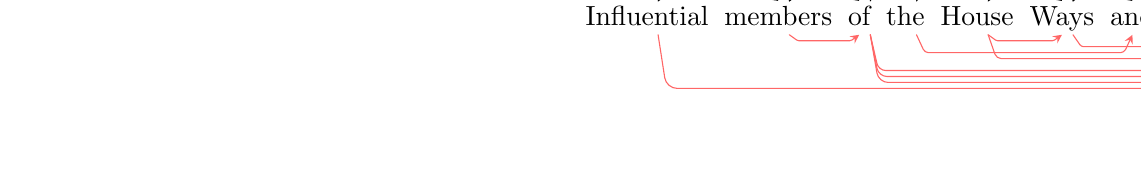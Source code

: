 

\begin{dependency}[hide label, edge unit distance=.5ex]
    \begin{deptext}[column sep=0.05cm]
    Influential\& members\& of\& the\& House\& Ways\& and\& Means\& Committee\& introduced\& legislation\& that\& would\& restrict\& how\& the\& new\& savings-and-loan\& bailout\& agency\& can\& raise\& capital\& ,\& creating\& another\& potential\& obstacle\& to\& the\& government\& 's\& sale\& of\& sick\& thrifts\& . \\
\end{deptext}
\depedge{1}{2}{.}
\depedge{2}{3}{.}
\depedge{2}{10}{.}
\depedge{3}{6}{.}
\depedge{4}{6}{.}
\depedge{5}{6}{.}
\depedge{6}{7}{.}
\depedge{6}{9}{.}
\depedge{8}{9}{.}
\depedge{10}{11}{.}
\depedge{11}{14}{.}
\depedge{12}{14}{.}
\depedge{13}{14}{.}
\depedge{14}{22}{.}
\depedge{14}{25}{.}
\depedge{15}{22}{.}
\depedge{16}{20}{.}
\depedge{17}{20}{.}
\depedge{18}{20}{.}
\depedge{19}{20}{.}
\depedge{20}{22}{.}
\depedge{21}{22}{.}
\depedge{22}{23}{.}
\depedge{25}{28}{.}
\depedge{26}{28}{.}
\depedge{27}{28}{.}
\depedge{28}{29}{.}
\depedge{29}{33}{.}
\depedge{30}{31}{.}
\depedge{31}{32}{.}
\depedge{31}{33}{.}
\depedge{33}{34}{.}
\depedge{34}{36}{.}
\depedge{35}{36}{.}
\depedge[edge style={red!60!}, edge below]{19}{20}{.}
\depedge[edge style={red!60!}, edge below]{11}{14}{.}
\depedge[edge style={red!60!}, edge below]{31}{32}{.}
\depedge[edge style={red!60!}, edge below]{15}{17}{.}
\depedge[edge style={red!60!}, edge below]{2}{3}{.}
\depedge[edge style={red!60!}, edge below]{4}{7}{.}
\depedge[edge style={red!60!}, edge below]{21}{29}{.}
\depedge[edge style={red!60!}, edge below]{6}{8}{.}
\depedge[edge style={red!60!}, edge below]{5}{6}{.}
\depedge[edge style={red!60!}, edge below]{31}{34}{.}
\depedge[edge style={red!60!}, edge below]{3}{10}{.}
\depedge[edge style={red!60!}, edge below]{1}{10}{.}
\depedge[edge style={red!60!}, edge below]{18}{19}{.}
\depedge[edge style={red!60!}, edge below]{3}{9}{.}
\depedge[edge style={red!60!}, edge below]{15}{19}{.}
\depedge[edge style={red!60!}, edge below]{28}{29}{.}
\depedge[edge style={red!60!}, edge below]{33}{34}{.}
\depedge[edge style={red!60!}, edge below]{29}{31}{.}
\depedge[edge style={red!60!}, edge below]{22}{27}{.}
\depedge[edge style={red!60!}, edge below]{5}{9}{.}
\depedge[edge style={red!60!}, edge below]{22}{23}{.}
\depedge[edge style={red!60!}, edge below]{13}{14}{.}
\depedge[edge style={red!60!}, edge below]{12}{18}{.}
\depedge[edge style={red!60!}, edge below]{3}{11}{.}
\depedge[edge style={red!60!}, edge below]{7}{9}{.}
\depedge[edge style={red!60!}, edge below]{22}{29}{.}
\depedge[edge style={red!60!}, edge below]{34}{36}{.}
\depedge[edge style={red!60!}, edge below]{25}{28}{.}
\depedge[edge style={red!60!}, edge below]{30}{31}{.}
\depedge[edge style={red!60!}, edge below]{26}{27}{.}
\depedge[edge style={red!60!}, edge below]{11}{12}{.}
\depedge[edge style={red!60!}, edge below]{13}{22}{.}
\depedge[edge style={red!60!}, edge below]{35}{36}{.}
\depedge[edge style={red!60!}, edge below]{16}{23}{.}
\end{dependency}


\begin{dependency}[hide label, edge unit distance=.5ex]
    \begin{deptext}[column sep=0.05cm]
    The\& bill\& ,\& whose\& backers\& include\& Chairman\& Dan\& Rostenkowski\& -LRB-\& D.\& ,\& Ill.\& -RRB-\& ,\& would\& prevent\& the\& Resolution\& Trust\& Corp.\& from\& raising\& temporary\& working\& capital\& by\& having\& an\& RTC-owned\& bank\& or\& thrift\& issue\& debt\& that\& would\& n't\& be\& counted\& on\& the\& federal\& budget\& . \\
\end{deptext}
\depedge{1}{2}{.}
\depedge{2}{6}{.}
\depedge{2}{17}{.}
\depedge{4}{5}{.}
\depedge{5}{6}{.}
\depedge{6}{9}{.}
\depedge{7}{9}{.}
\depedge{8}{9}{.}
\depedge{9}{11}{.}
\depedge{11}{13}{.}
\depedge{16}{17}{.}
\depedge{17}{21}{.}
\depedge{17}{22}{.}
\depedge{17}{27}{.}
\depedge{18}{21}{.}
\depedge{19}{21}{.}
\depedge{20}{21}{.}
\depedge{22}{23}{.}
\depedge{23}{26}{.}
\depedge{24}{26}{.}
\depedge{25}{26}{.}
\depedge{27}{28}{.}
\depedge{28}{31}{.}
\depedge{29}{31}{.}
\depedge{30}{31}{.}
\depedge{31}{32}{.}
\depedge{31}{35}{.}
\depedge{31}{40}{.}
\depedge{33}{35}{.}
\depedge{34}{35}{.}
\depedge{36}{40}{.}
\depedge{37}{40}{.}
\depedge{38}{40}{.}
\depedge{39}{40}{.}
\depedge{40}{41}{.}
\depedge{41}{44}{.}
\depedge{42}{44}{.}
\depedge{43}{44}{.}
\depedge[edge style={red!60!}, edge below]{37}{39}{.}
\depedge[edge style={red!60!}, edge below]{31}{32}{.}
\depedge[edge style={red!60!}, edge below]{33}{34}{.}
\depedge[edge style={red!60!}, edge below]{35}{44}{.}
\depedge[edge style={red!60!}, edge below]{34}{35}{.}
\depedge[edge style={red!60!}, edge below]{32}{34}{.}
\depedge[edge style={red!60!}, edge below]{19}{20}{.}
\depedge[edge style={red!60!}, edge below]{8}{9}{.}
\depedge[edge style={red!60!}, edge below]{22}{23}{.}
\depedge[edge style={red!60!}, edge below]{28}{29}{.}
\depedge[edge style={red!60!}, edge below]{37}{40}{.}
\depedge[edge style={red!60!}, edge below]{4}{13}{.}
\depedge[edge style={red!60!}, edge below]{35}{41}{.}
\depedge[edge style={red!60!}, edge below]{24}{25}{.}
\depedge[edge style={red!60!}, edge below]{18}{23}{.}
\depedge[edge style={red!60!}, edge below]{34}{43}{.}
\depedge[edge style={red!60!}, edge below]{26}{29}{.}
\depedge[edge style={red!60!}, edge below]{17}{23}{.}
\depedge[edge style={red!60!}, edge below]{27}{37}{.}
\depedge[edge style={red!60!}, edge below]{36}{40}{.}
\depedge[edge style={red!60!}, edge below]{30}{36}{.}
\depedge[edge style={red!60!}, edge below]{30}{38}{.}
\depedge[edge style={red!60!}, edge below]{2}{6}{.}
\depedge[edge style={red!60!}, edge below]{17}{21}{.}
\depedge[edge style={red!60!}, edge below]{19}{24}{.}
\depedge[edge style={red!60!}, edge below]{40}{41}{.}
\depedge[edge style={red!60!}, edge below]{7}{9}{.}
\depedge[edge style={red!60!}, edge below]{1}{2}{.}
\depedge[edge style={red!60!}, edge below]{21}{31}{.}
\depedge[edge style={red!60!}, edge below]{24}{30}{.}
\depedge[edge style={red!60!}, edge below]{42}{44}{.}
\depedge[edge style={red!60!}, edge below]{6}{7}{.}
\depedge[edge style={red!60!}, edge below]{13}{19}{.}
\depedge[edge style={red!60!}, edge below]{18}{26}{.}
\depedge[edge style={red!60!}, edge below]{4}{7}{.}
\depedge[edge style={red!60!}, edge below]{16}{27}{.}
\depedge[edge style={red!60!}, edge below]{2}{5}{.}
\depedge[edge style={red!60!}, edge below]{5}{11}{.}
\end{dependency}


\begin{dependency}[hide label, edge unit distance=.5ex]
    \begin{deptext}[column sep=0.05cm]
    The\& bill\& intends\& to\& restrict\& the\& RTC\& to\& Treasury\& borrowings\& only\& ,\& unless\& the\& agency\& receives\& specific\& congressional\& authorization\& . \\
\end{deptext}
\depedge{1}{2}{.}
\depedge{2}{3}{.}
\depedge{3}{5}{.}
\depedge{3}{16}{.}
\depedge{4}{5}{.}
\depedge{5}{7}{.}
\depedge{5}{8}{.}
\depedge{6}{7}{.}
\depedge{8}{10}{.}
\depedge{9}{10}{.}
\depedge{10}{11}{.}
\depedge{13}{16}{.}
\depedge{14}{15}{.}
\depedge{15}{16}{.}
\depedge{16}{19}{.}
\depedge{17}{19}{.}
\depedge{18}{19}{.}
\depedge[edge style={red!60!}, edge below]{2}{3}{.}
\depedge[edge style={red!60!}, edge below]{16}{19}{.}
\depedge[edge style={red!60!}, edge below]{10}{11}{.}
\depedge[edge style={red!60!}, edge below]{9}{10}{.}
\depedge[edge style={red!60!}, edge below]{1}{2}{.}
\depedge[edge style={red!60!}, edge below]{15}{19}{.}
\depedge[edge style={red!60!}, edge below]{2}{5}{.}
\depedge[edge style={red!60!}, edge below]{6}{8}{.}
\depedge[edge style={red!60!}, edge below]{15}{18}{.}
\depedge[edge style={red!60!}, edge below]{7}{11}{.}
\depedge[edge style={red!60!}, edge below]{17}{18}{.}
\depedge[edge style={red!60!}, edge below]{14}{15}{.}
\depedge[edge style={red!60!}, edge below]{3}{4}{.}
\depedge[edge style={red!60!}, edge below]{8}{11}{.}
\depedge[edge style={red!60!}, edge below]{13}{16}{.}
\depedge[edge style={red!60!}, edge below]{7}{13}{.}
\depedge[edge style={red!60!}, edge below]{4}{14}{.}
\end{dependency}


\begin{dependency}[hide label, edge unit distance=.5ex]
    \begin{deptext}[column sep=0.05cm]
    ``\& Such\& agency\& `\& self-help\& '\& borrowing\& is\& unauthorized\& and\& expensive\& ,\& far\& more\& expensive\& than\& direct\& Treasury\& borrowing\& ,\& ''\& said\& Rep.\& Fortney\& Stark\& -LRB-\& D.\& ,\& Calif.\& -RRB-\& ,\& the\& bill\& 's\& chief\& sponsor\& . \\
\end{deptext}
\depedge{2}{7}{.}
\depedge{3}{7}{.}
\depedge{5}{7}{.}
\depedge{7}{9}{.}
\depedge{8}{9}{.}
\depedge{9}{10}{.}
\depedge{9}{11}{.}
\depedge{9}{15}{.}
\depedge{9}{22}{.}
\depedge{13}{15}{.}
\depedge{14}{15}{.}
\depedge{15}{16}{.}
\depedge{16}{19}{.}
\depedge{17}{19}{.}
\depedge{18}{19}{.}
\depedge{22}{25}{.}
\depedge{23}{25}{.}
\depedge{24}{25}{.}
\depedge{25}{27}{.}
\depedge{25}{36}{.}
\depedge{27}{29}{.}
\depedge{32}{33}{.}
\depedge{33}{34}{.}
\depedge{33}{36}{.}
\depedge{35}{36}{.}
\depedge[edge style={red!60!}, edge below]{23}{25}{.}
\depedge[edge style={red!60!}, edge below]{16}{19}{.}
\depedge[edge style={red!60!}, edge below]{9}{14}{.}
\depedge[edge style={red!60!}, edge below]{22}{25}{.}
\depedge[edge style={red!60!}, edge below]{10}{11}{.}
\depedge[edge style={red!60!}, edge below]{23}{24}{.}
\depedge[edge style={red!60!}, edge below]{3}{11}{.}
\depedge[edge style={red!60!}, edge below]{9}{11}{.}
\depedge[edge style={red!60!}, edge below]{9}{15}{.}
\depedge[edge style={red!60!}, edge below]{29}{35}{.}
\depedge[edge style={red!60!}, edge below]{27}{36}{.}
\depedge[edge style={red!60!}, edge below]{22}{33}{.}
\depedge[edge style={red!60!}, edge below]{5}{7}{.}
\depedge[edge style={red!60!}, edge below]{33}{34}{.}
\depedge[edge style={red!60!}, edge below]{13}{14}{.}
\depedge[edge style={red!60!}, edge below]{23}{35}{.}
\depedge[edge style={red!60!}, edge below]{15}{22}{.}
\depedge[edge style={red!60!}, edge below]{18}{19}{.}
\depedge[edge style={red!60!}, edge below]{2}{3}{.}
\depedge[edge style={red!60!}, edge below]{17}{18}{.}
\depedge[edge style={red!60!}, edge below]{8}{15}{.}
\depedge[edge style={red!60!}, edge below]{15}{16}{.}
\depedge[edge style={red!60!}, edge below]{7}{8}{.}
\depedge[edge style={red!60!}, edge below]{27}{29}{.}
\depedge[edge style={red!60!}, edge below]{32}{34}{.}
\end{dependency}


\begin{dependency}[hide label, edge unit distance=.5ex]
    \begin{deptext}[column sep=0.05cm]
    The\& complex\& financing\& plan\& in\& the\& S+L\& bailout\& law\& includes\& raising\& \$\& 30\& billion\& from\& debt\& issued\& by\& the\& newly\& created\& RTC\& . \\
\end{deptext}
\depedge{1}{4}{.}
\depedge{2}{4}{.}
\depedge{3}{4}{.}
\depedge{4}{5}{.}
\depedge{4}{10}{.}
\depedge{5}{9}{.}
\depedge{6}{9}{.}
\depedge{7}{9}{.}
\depedge{8}{9}{.}
\depedge{10}{11}{.}
\depedge{11}{12}{.}
\depedge{11}{15}{.}
\depedge{12}{14}{.}
\depedge{13}{14}{.}
\depedge{15}{16}{.}
\depedge{16}{17}{.}
\depedge{17}{18}{.}
\depedge{18}{22}{.}
\depedge{19}{22}{.}
\depedge{20}{21}{.}
\depedge{21}{22}{.}
\depedge[edge style={red!60!}, edge below]{20}{21}{.}
\depedge[edge style={red!60!}, edge below]{2}{3}{.}
\depedge[edge style={red!60!}, edge below]{21}{22}{.}
\depedge[edge style={red!60!}, edge below]{8}{9}{.}
\depedge[edge style={red!60!}, edge below]{15}{16}{.}
\depedge[edge style={red!60!}, edge below]{17}{18}{.}
\depedge[edge style={red!60!}, edge below]{12}{13}{.}
\depedge[edge style={red!60!}, edge below]{4}{10}{.}
\depedge[edge style={red!60!}, edge below]{3}{4}{.}
\depedge[edge style={red!60!}, edge below]{15}{17}{.}
\depedge[edge style={red!60!}, edge below]{5}{10}{.}
\depedge[edge style={red!60!}, edge below]{5}{9}{.}
\depedge[edge style={red!60!}, edge below]{8}{11}{.}
\depedge[edge style={red!60!}, edge below]{17}{19}{.}
\depedge[edge style={red!60!}, edge below]{12}{14}{.}
\depedge[edge style={red!60!}, edge below]{11}{12}{.}
\depedge[edge style={red!60!}, edge below]{7}{8}{.}
\depedge[edge style={red!60!}, edge below]{12}{18}{.}
\depedge[edge style={red!60!}, edge below]{18}{20}{.}
\depedge[edge style={red!60!}, edge below]{1}{3}{.}
\depedge[edge style={red!60!}, edge below]{5}{6}{.}
\end{dependency}


\begin{dependency}[hide label, edge unit distance=.5ex]
    \begin{deptext}[column sep=0.05cm]
    This\& financing\& system\& was\& created\& in\& the\& new\& law\& in\& order\& to\& keep\& the\& bailout\& spending\& from\& swelling\& the\& budget\& deficit\& . \\
\end{deptext}
\depedge{1}{3}{.}
\depedge{2}{3}{.}
\depedge{3}{5}{.}
\depedge{4}{5}{.}
\depedge{5}{6}{.}
\depedge{5}{13}{.}
\depedge{6}{9}{.}
\depedge{7}{9}{.}
\depedge{8}{9}{.}
\depedge{10}{13}{.}
\depedge{11}{13}{.}
\depedge{12}{13}{.}
\depedge{13}{16}{.}
\depedge{13}{17}{.}
\depedge{14}{16}{.}
\depedge{15}{16}{.}
\depedge{17}{18}{.}
\depedge{18}{21}{.}
\depedge{19}{21}{.}
\depedge{20}{21}{.}
\depedge[edge style={red!60!}, edge below]{9}{11}{.}
\depedge[edge style={red!60!}, edge below]{1}{2}{.}
\depedge[edge style={red!60!}, edge below]{3}{6}{.}
\depedge[edge style={red!60!}, edge below]{9}{10}{.}
\depedge[edge style={red!60!}, edge below]{15}{16}{.}
\depedge[edge style={red!60!}, edge below]{3}{5}{.}
\depedge[edge style={red!60!}, edge below]{16}{17}{.}
\depedge[edge style={red!60!}, edge below]{17}{19}{.}
\depedge[edge style={red!60!}, edge below]{15}{18}{.}
\depedge[edge style={red!60!}, edge below]{2}{3}{.}
\depedge[edge style={red!60!}, edge below]{16}{21}{.}
\depedge[edge style={red!60!}, edge below]{13}{16}{.}
\depedge[edge style={red!60!}, edge below]{6}{10}{.}
\depedge[edge style={red!60!}, edge below]{14}{16}{.}
\depedge[edge style={red!60!}, edge below]{8}{9}{.}
\depedge[edge style={red!60!}, edge below]{4}{6}{.}
\depedge[edge style={red!60!}, edge below]{18}{20}{.}
\depedge[edge style={red!60!}, edge below]{12}{13}{.}
\depedge[edge style={red!60!}, edge below]{9}{13}{.}
\depedge[edge style={red!60!}, edge below]{7}{14}{.}
\end{dependency}


\begin{dependency}[hide label, edge unit distance=.5ex]
    \begin{deptext}[column sep=0.05cm]
    Another\& \$\& 20\& billion\& would\& be\& raised\& through\& Treasury\& bonds\& ,\& which\& pay\& lower\& interest\& rates\& . \\
\end{deptext}
\depedge{1}{2}{.}
\depedge{2}{4}{.}
\depedge{2}{7}{.}
\depedge{3}{4}{.}
\depedge{5}{7}{.}
\depedge{6}{7}{.}
\depedge{7}{8}{.}
\depedge{8}{10}{.}
\depedge{9}{10}{.}
\depedge{10}{13}{.}
\depedge{12}{13}{.}
\depedge{13}{16}{.}
\depedge{14}{16}{.}
\depedge{15}{16}{.}
\depedge[edge style={red!60!}, edge below]{9}{10}{.}
\depedge[edge style={red!60!}, edge below]{5}{6}{.}
\depedge[edge style={red!60!}, edge below]{14}{15}{.}
\depedge[edge style={red!60!}, edge below]{3}{4}{.}
\depedge[edge style={red!60!}, edge below]{1}{3}{.}
\depedge[edge style={red!60!}, edge below]{8}{10}{.}
\depedge[edge style={red!60!}, edge below]{2}{7}{.}
\depedge[edge style={red!60!}, edge below]{5}{7}{.}
\depedge[edge style={red!60!}, edge below]{1}{2}{.}
\depedge[edge style={red!60!}, edge below]{13}{16}{.}
\depedge[edge style={red!60!}, edge below]{8}{13}{.}
\depedge[edge style={red!60!}, edge below]{9}{14}{.}
\depedge[edge style={red!60!}, edge below]{7}{8}{.}
\depedge[edge style={red!60!}, edge below]{12}{14}{.}
\end{dependency}


\begin{dependency}[hide label, edge unit distance=.5ex]
    \begin{deptext}[column sep=0.05cm]
    But\& the\& RTC\& also\& requires\& ``\& working\& ''\& capital\& to\& maintain\& the\& bad\& assets\& of\& thrifts\& that\& are\& sold\& ,\& until\& the\& assets\& can\& be\& sold\& separately\& . \\
\end{deptext}
\depedge{1}{5}{.}
\depedge{2}{3}{.}
\depedge{3}{5}{.}
\depedge{4}{5}{.}
\depedge{5}{9}{.}
\depedge{7}{9}{.}
\depedge{9}{11}{.}
\depedge{10}{11}{.}
\depedge{11}{14}{.}
\depedge{11}{26}{.}
\depedge{12}{14}{.}
\depedge{13}{14}{.}
\depedge{14}{15}{.}
\depedge{15}{16}{.}
\depedge{16}{19}{.}
\depedge{17}{19}{.}
\depedge{18}{19}{.}
\depedge{21}{26}{.}
\depedge{22}{23}{.}
\depedge{23}{26}{.}
\depedge{24}{26}{.}
\depedge{25}{26}{.}
\depedge{26}{27}{.}
\depedge[edge style={red!60!}, edge below]{19}{23}{.}
\depedge[edge style={red!60!}, edge below]{1}{4}{.}
\depedge[edge style={red!60!}, edge below]{26}{27}{.}
\depedge[edge style={red!60!}, edge below]{24}{25}{.}
\depedge[edge style={red!60!}, edge below]{4}{5}{.}
\depedge[edge style={red!60!}, edge below]{18}{23}{.}
\depedge[edge style={red!60!}, edge below]{12}{15}{.}
\depedge[edge style={red!60!}, edge below]{14}{15}{.}
\depedge[edge style={red!60!}, edge below]{9}{10}{.}
\depedge[edge style={red!60!}, edge below]{25}{26}{.}
\depedge[edge style={red!60!}, edge below]{15}{16}{.}
\depedge[edge style={red!60!}, edge below]{21}{27}{.}
\depedge[edge style={red!60!}, edge below]{7}{9}{.}
\depedge[edge style={red!60!}, edge below]{18}{22}{.}
\depedge[edge style={red!60!}, edge below]{11}{14}{.}
\depedge[edge style={red!60!}, edge below]{7}{11}{.}
\depedge[edge style={red!60!}, edge below]{15}{19}{.}
\depedge[edge style={red!60!}, edge below]{17}{23}{.}
\depedge[edge style={red!60!}, edge below]{13}{16}{.}
\depedge[edge style={red!60!}, edge below]{23}{26}{.}
\depedge[edge style={red!60!}, edge below]{5}{11}{.}
\depedge[edge style={red!60!}, edge below]{2}{3}{.}
\depedge[edge style={red!60!}, edge below]{3}{4}{.}
\end{dependency}


\begin{dependency}[hide label, edge unit distance=.5ex]
    \begin{deptext}[column sep=0.05cm]
    That\& debt\& would\& be\& paid\& off\& as\& the\& assets\& are\& sold\& ,\& leaving\& the\& total\& spending\& for\& the\& bailout\& at\& \$\& 50\& billion\& ,\& or\& \$\& 166\& billion\& including\& interest\& over\& 10\& years\& . \\
\end{deptext}
\depedge{1}{2}{.}
\depedge{2}{5}{.}
\depedge{3}{5}{.}
\depedge{4}{5}{.}
\depedge{5}{6}{.}
\depedge{5}{11}{.}
\depedge{5}{13}{.}
\depedge{7}{11}{.}
\depedge{8}{9}{.}
\depedge{9}{11}{.}
\depedge{10}{11}{.}
\depedge{13}{16}{.}
\depedge{13}{20}{.}
\depedge{14}{16}{.}
\depedge{15}{16}{.}
\depedge{16}{17}{.}
\depedge{17}{19}{.}
\depedge{18}{19}{.}
\depedge{20}{21}{.}
\depedge{21}{23}{.}
\depedge{21}{25}{.}
\depedge{21}{26}{.}
\depedge{22}{23}{.}
\depedge{26}{28}{.}
\depedge{26}{29}{.}
\depedge{27}{28}{.}
\depedge{29}{30}{.}
\depedge{30}{31}{.}
\depedge{31}{33}{.}
\depedge{32}{33}{.}
\depedge[edge style={red!60!}, edge below]{2}{5}{.}
\depedge[edge style={red!60!}, edge below]{16}{17}{.}
\depedge[edge style={red!60!}, edge below]{6}{7}{.}
\depedge[edge style={red!60!}, edge below]{23}{25}{.}
\depedge[edge style={red!60!}, edge below]{9}{11}{.}
\depedge[edge style={red!60!}, edge below]{3}{4}{.}
\depedge[edge style={red!60!}, edge below]{20}{29}{.}
\depedge[edge style={red!60!}, edge below]{23}{27}{.}
\depedge[edge style={red!60!}, edge below]{25}{26}{.}
\depedge[edge style={red!60!}, edge below]{30}{31}{.}
\depedge[edge style={red!60!}, edge below]{21}{25}{.}
\depedge[edge style={red!60!}, edge below]{31}{33}{.}
\depedge[edge style={red!60!}, edge below]{4}{6}{.}
\depedge[edge style={red!60!}, edge below]{16}{20}{.}
\depedge[edge style={red!60!}, edge below]{16}{19}{.}
\depedge[edge style={red!60!}, edge below]{26}{28}{.}
\depedge[edge style={red!60!}, edge below]{3}{13}{.}
\depedge[edge style={red!60!}, edge below]{7}{11}{.}
\depedge[edge style={red!60!}, edge below]{26}{30}{.}
\depedge[edge style={red!60!}, edge below]{7}{10}{.}
\depedge[edge style={red!60!}, edge below]{29}{30}{.}
\depedge[edge style={red!60!}, edge below]{31}{32}{.}
\depedge[edge style={red!60!}, edge below]{2}{6}{.}
\depedge[edge style={red!60!}, edge below]{22}{23}{.}
\depedge[edge style={red!60!}, edge below]{1}{5}{.}
\depedge[edge style={red!60!}, edge below]{13}{17}{.}
\depedge[edge style={red!60!}, edge below]{14}{17}{.}
\depedge[edge style={red!60!}, edge below]{14}{18}{.}
\depedge[edge style={red!60!}, edge below]{9}{15}{.}
\depedge[edge style={red!60!}, edge below]{8}{9}{.}
\end{dependency}


\begin{dependency}[hide label, edge unit distance=.5ex]
    \begin{deptext}[column sep=0.05cm]
    ``\& It\& 's\& a\& problem\& that\& clearly\& has\& to\& be\& resolved\& ,\& ''\& said\& David\& Cooke\& ,\& executive\& director\& of\& the\& RTC\& . \\
\end{deptext}
\depedge{2}{5}{.}
\depedge{3}{5}{.}
\depedge{4}{5}{.}
\depedge{5}{8}{.}
\depedge{5}{14}{.}
\depedge{6}{8}{.}
\depedge{7}{8}{.}
\depedge{8}{11}{.}
\depedge{9}{11}{.}
\depedge{10}{11}{.}
\depedge{14}{16}{.}
\depedge{15}{16}{.}
\depedge{16}{19}{.}
\depedge{18}{19}{.}
\depedge{19}{20}{.}
\depedge{20}{22}{.}
\depedge{21}{22}{.}
\depedge[edge style={red!60!}, edge below]{3}{4}{.}
\depedge[edge style={red!60!}, edge below]{7}{8}{.}
\depedge[edge style={red!60!}, edge below]{9}{10}{.}
\depedge[edge style={red!60!}, edge below]{2}{4}{.}
\depedge[edge style={red!60!}, edge below]{6}{7}{.}
\depedge[edge style={red!60!}, edge below]{4}{5}{.}
\depedge[edge style={red!60!}, edge below]{14}{16}{.}
\depedge[edge style={red!60!}, edge below]{16}{18}{.}
\depedge[edge style={red!60!}, edge below]{15}{16}{.}
\depedge[edge style={red!60!}, edge below]{18}{19}{.}
\depedge[edge style={red!60!}, edge below]{20}{22}{.}
\depedge[edge style={red!60!}, edge below]{5}{6}{.}
\depedge[edge style={red!60!}, edge below]{5}{11}{.}
\depedge[edge style={red!60!}, edge below]{9}{11}{.}
\depedge[edge style={red!60!}, edge below]{2}{14}{.}
\depedge[edge style={red!60!}, edge below]{19}{20}{.}
\depedge[edge style={red!60!}, edge below]{21}{22}{.}
\end{dependency}


\begin{dependency}[hide label, edge unit distance=.5ex]
    \begin{deptext}[column sep=0.05cm]
    The\& agency\& has\& already\& spent\& roughly\& \$\& 19\& billion\& selling\& 34\& insolvent\& S+Ls\& ,\& and\& it\& is\& likely\& to\& sell\& or\& merge\& 600\& by\& the\& time\& the\& bailout\& concludes\& . \\
\end{deptext}
\depedge{1}{2}{.}
\depedge{2}{5}{.}
\depedge{3}{5}{.}
\depedge{4}{5}{.}
\depedge{5}{7}{.}
\depedge{5}{10}{.}
\depedge{5}{15}{.}
\depedge{5}{18}{.}
\depedge{6}{7}{.}
\depedge{7}{9}{.}
\depedge{8}{9}{.}
\depedge{10}{13}{.}
\depedge{11}{13}{.}
\depedge{12}{13}{.}
\depedge{16}{18}{.}
\depedge{17}{18}{.}
\depedge{18}{20}{.}
\depedge{19}{20}{.}
\depedge{20}{21}{.}
\depedge{20}{22}{.}
\depedge{20}{23}{.}
\depedge{20}{24}{.}
\depedge{24}{26}{.}
\depedge{25}{26}{.}
\depedge{26}{29}{.}
\depedge{27}{28}{.}
\depedge{28}{29}{.}
\depedge[edge style={red!60!}, edge below]{25}{27}{.}
\depedge[edge style={red!60!}, edge below]{17}{20}{.}
\depedge[edge style={red!60!}, edge below]{6}{8}{.}
\depedge[edge style={red!60!}, edge below]{7}{10}{.}
\depedge[edge style={red!60!}, edge below]{3}{15}{.}
\depedge[edge style={red!60!}, edge below]{18}{24}{.}
\depedge[edge style={red!60!}, edge below]{11}{12}{.}
\depedge[edge style={red!60!}, edge below]{1}{2}{.}
\depedge[edge style={red!60!}, edge below]{23}{24}{.}
\depedge[edge style={red!60!}, edge below]{4}{5}{.}
\depedge[edge style={red!60!}, edge below]{26}{29}{.}
\depedge[edge style={red!60!}, edge below]{17}{18}{.}
\depedge[edge style={red!60!}, edge below]{16}{17}{.}
\depedge[edge style={red!60!}, edge below]{19}{20}{.}
\depedge[edge style={red!60!}, edge below]{3}{4}{.}
\depedge[edge style={red!60!}, edge below]{20}{22}{.}
\depedge[edge style={red!60!}, edge below]{15}{16}{.}
\depedge[edge style={red!60!}, edge below]{27}{29}{.}
\depedge[edge style={red!60!}, edge below]{6}{9}{.}
\depedge[edge style={red!60!}, edge below]{17}{29}{.}
\depedge[edge style={red!60!}, edge below]{21}{23}{.}
\depedge[edge style={red!60!}, edge below]{28}{29}{.}
\depedge[edge style={red!60!}, edge below]{7}{9}{.}
\depedge[edge style={red!60!}, edge below]{7}{11}{.}
\depedge[edge style={red!60!}, edge below]{12}{13}{.}
\depedge[edge style={red!60!}, edge below]{2}{5}{.}
\depedge[edge style={red!60!}, edge below]{5}{7}{.}
\end{dependency}


\begin{dependency}[hide label, edge unit distance=.5ex]
    \begin{deptext}[column sep=0.05cm]
    Absent\& other\& working\& capital\& ,\& he\& said\& ,\& the\& RTC\& would\& be\& forced\& to\& delay\& other\& thrift\& resolutions\& until\& cash\& could\& be\& raised\& by\& selling\& the\& bad\& assets\& . \\
\end{deptext}
\depedge{1}{4}{.}
\depedge{1}{13}{.}
\depedge{2}{4}{.}
\depedge{3}{4}{.}
\depedge{6}{7}{.}
\depedge{7}{13}{.}
\depedge{9}{10}{.}
\depedge{10}{13}{.}
\depedge{11}{13}{.}
\depedge{12}{13}{.}
\depedge{13}{15}{.}
\depedge{14}{15}{.}
\depedge{15}{18}{.}
\depedge{15}{23}{.}
\depedge{16}{18}{.}
\depedge{17}{18}{.}
\depedge{19}{23}{.}
\depedge{20}{23}{.}
\depedge{21}{23}{.}
\depedge{22}{23}{.}
\depedge{23}{24}{.}
\depedge{24}{25}{.}
\depedge{25}{28}{.}
\depedge{26}{28}{.}
\depedge{27}{28}{.}
\depedge[edge style={red!60!}, edge below]{11}{12}{.}
\depedge[edge style={red!60!}, edge below]{19}{20}{.}
\depedge[edge style={red!60!}, edge below]{6}{12}{.}
\depedge[edge style={red!60!}, edge below]{16}{17}{.}
\depedge[edge style={red!60!}, edge below]{21}{24}{.}
\depedge[edge style={red!60!}, edge below]{20}{23}{.}
\depedge[edge style={red!60!}, edge below]{21}{23}{.}
\depedge[edge style={red!60!}, edge below]{7}{11}{.}
\depedge[edge style={red!60!}, edge below]{4}{9}{.}
\depedge[edge style={red!60!}, edge below]{21}{22}{.}
\depedge[edge style={red!60!}, edge below]{17}{18}{.}
\depedge[edge style={red!60!}, edge below]{15}{18}{.}
\depedge[edge style={red!60!}, edge below]{1}{2}{.}
\depedge[edge style={red!60!}, edge below]{2}{3}{.}
\depedge[edge style={red!60!}, edge below]{13}{15}{.}
\depedge[edge style={red!60!}, edge below]{1}{13}{.}
\depedge[edge style={red!60!}, edge below]{21}{25}{.}
\depedge[edge style={red!60!}, edge below]{26}{28}{.}
\depedge[edge style={red!60!}, edge below]{13}{14}{.}
\depedge[edge style={red!60!}, edge below]{4}{15}{.}
\depedge[edge style={red!60!}, edge below]{13}{19}{.}
\depedge[edge style={red!60!}, edge below]{4}{12}{.}
\depedge[edge style={red!60!}, edge below]{10}{20}{.}
\depedge[edge style={red!60!}, edge below]{25}{28}{.}
\depedge[edge style={red!60!}, edge below]{27}{28}{.}
\end{dependency}


\begin{dependency}[hide label, edge unit distance=.5ex]
    \begin{deptext}[column sep=0.05cm]
    ``\& We\& would\& have\& to\& wait\& until\& we\& have\& collected\& on\& those\& assets\& before\& we\& can\& move\& forward\& ,\& ''\& he\& said\& . \\
\end{deptext}
\depedge{2}{4}{.}
\depedge{3}{4}{.}
\depedge{4}{6}{.}
\depedge{4}{22}{.}
\depedge{5}{6}{.}
\depedge{6}{10}{.}
\depedge{6}{17}{.}
\depedge{7}{10}{.}
\depedge{8}{10}{.}
\depedge{9}{10}{.}
\depedge{10}{11}{.}
\depedge{11}{13}{.}
\depedge{12}{13}{.}
\depedge{14}{17}{.}
\depedge{15}{17}{.}
\depedge{16}{17}{.}
\depedge{17}{18}{.}
\depedge{21}{22}{.}
\depedge[edge style={red!60!}, edge below]{2}{3}{.}
\depedge[edge style={red!60!}, edge below]{2}{5}{.}
\depedge[edge style={red!60!}, edge below]{15}{16}{.}
\depedge[edge style={red!60!}, edge below]{3}{4}{.}
\depedge[edge style={red!60!}, edge below]{10}{11}{.}
\depedge[edge style={red!60!}, edge below]{17}{18}{.}
\depedge[edge style={red!60!}, edge below]{8}{11}{.}
\depedge[edge style={red!60!}, edge below]{7}{10}{.}
\depedge[edge style={red!60!}, edge below]{15}{18}{.}
\depedge[edge style={red!60!}, edge below]{9}{10}{.}
\depedge[edge style={red!60!}, edge below]{21}{22}{.}
\depedge[edge style={red!60!}, edge below]{14}{16}{.}
\depedge[edge style={red!60!}, edge below]{11}{13}{.}
\depedge[edge style={red!60!}, edge below]{12}{13}{.}
\depedge[edge style={red!60!}, edge below]{13}{14}{.}
\depedge[edge style={red!60!}, edge below]{6}{11}{.}
\depedge[edge style={red!60!}, edge below]{14}{22}{.}
\depedge[edge style={red!60!}, edge below]{5}{8}{.}
\end{dependency}


\begin{dependency}[hide label, edge unit distance=.5ex]
    \begin{deptext}[column sep=0.05cm]
    The\& complicated\& language\& in\& the\& huge\& new\& law\& has\& muddied\& the\& fight\& . \\
\end{deptext}
\depedge{1}{3}{.}
\depedge{2}{3}{.}
\depedge{3}{4}{.}
\depedge{3}{10}{.}
\depedge{4}{8}{.}
\depedge{5}{8}{.}
\depedge{6}{8}{.}
\depedge{7}{8}{.}
\depedge{9}{10}{.}
\depedge{10}{12}{.}
\depedge{11}{12}{.}
\depedge[edge style={red!60!}, edge below]{11}{12}{.}
\depedge[edge style={red!60!}, edge below]{6}{7}{.}
\depedge[edge style={red!60!}, edge below]{3}{4}{.}
\depedge[edge style={red!60!}, edge below]{1}{3}{.}
\depedge[edge style={red!60!}, edge below]{9}{11}{.}
\depedge[edge style={red!60!}, edge below]{6}{8}{.}
\depedge[edge style={red!60!}, edge below]{9}{10}{.}
\depedge[edge style={red!60!}, edge below]{2}{4}{.}
\depedge[edge style={red!60!}, edge below]{3}{9}{.}
\depedge[edge style={red!60!}, edge below]{4}{8}{.}
\depedge[edge style={red!60!}, edge below]{4}{5}{.}
\end{dependency}


\begin{dependency}[hide label, edge unit distance=.5ex]
    \begin{deptext}[column sep=0.05cm]
    The\& law\& does\& allow\& the\& RTC\& to\& borrow\& from\& the\& Treasury\& up\& to\& \$\& 5\& billion\& at\& any\& time\& . \\
\end{deptext}
\depedge{1}{2}{.}
\depedge{2}{4}{.}
\depedge{3}{4}{.}
\depedge{4}{6}{.}
\depedge{4}{8}{.}
\depedge{5}{6}{.}
\depedge{7}{8}{.}
\depedge{8}{9}{.}
\depedge{8}{14}{.}
\depedge{8}{17}{.}
\depedge{9}{11}{.}
\depedge{10}{11}{.}
\depedge{12}{14}{.}
\depedge{13}{14}{.}
\depedge{14}{16}{.}
\depedge{15}{16}{.}
\depedge{17}{19}{.}
\depedge{18}{19}{.}
\depedge[edge style={red!60!}, edge below]{12}{13}{.}
\depedge[edge style={red!60!}, edge below]{15}{16}{.}
\depedge[edge style={red!60!}, edge below]{2}{4}{.}
\depedge[edge style={red!60!}, edge below]{11}{12}{.}
\depedge[edge style={red!60!}, edge below]{17}{19}{.}
\depedge[edge style={red!60!}, edge below]{1}{2}{.}
\depedge[edge style={red!60!}, edge below]{10}{11}{.}
\depedge[edge style={red!60!}, edge below]{8}{12}{.}
\depedge[edge style={red!60!}, edge below]{8}{9}{.}
\depedge[edge style={red!60!}, edge below]{14}{18}{.}
\depedge[edge style={red!60!}, edge below]{13}{14}{.}
\depedge[edge style={red!60!}, edge below]{2}{3}{.}
\depedge[edge style={red!60!}, edge below]{7}{9}{.}
\depedge[edge style={red!60!}, edge below]{14}{16}{.}
\depedge[edge style={red!60!}, edge below]{6}{16}{.}
\depedge[edge style={red!60!}, edge below]{14}{19}{.}
\depedge[edge style={red!60!}, edge below]{5}{7}{.}
\depedge[edge style={red!60!}, edge below]{4}{6}{.}
\end{dependency}


\begin{dependency}[hide label, edge unit distance=.5ex]
    \begin{deptext}[column sep=0.05cm]
    Moreover\& ,\& it\& says\& the\& RTC\& 's\& total\& obligations\& may\& not\& exceed\& \$\& 50\& billion\& ,\& but\& that\& figure\& is\& derived\& after\& including\& notes\& and\& other\& debt\& ,\& and\& subtracting\& from\& it\& the\& market\& value\& of\& the\& assets\& the\& RTC\& holds\& . \\
\end{deptext}
\depedge{1}{4}{.}
\depedge{3}{4}{.}
\depedge{4}{12}{.}
\depedge{4}{17}{.}
\depedge{4}{21}{.}
\depedge{5}{6}{.}
\depedge{6}{7}{.}
\depedge{6}{9}{.}
\depedge{8}{9}{.}
\depedge{9}{12}{.}
\depedge{10}{12}{.}
\depedge{11}{12}{.}
\depedge{12}{13}{.}
\depedge{13}{15}{.}
\depedge{14}{15}{.}
\depedge{18}{19}{.}
\depedge{19}{21}{.}
\depedge{20}{21}{.}
\depedge{21}{22}{.}
\depedge{22}{23}{.}
\depedge{23}{24}{.}
\depedge{23}{29}{.}
\depedge{23}{30}{.}
\depedge{24}{25}{.}
\depedge{24}{27}{.}
\depedge{26}{27}{.}
\depedge{30}{31}{.}
\depedge{30}{35}{.}
\depedge{31}{32}{.}
\depedge{33}{35}{.}
\depedge{34}{35}{.}
\depedge{35}{36}{.}
\depedge{36}{38}{.}
\depedge{37}{38}{.}
\depedge{38}{41}{.}
\depedge{39}{40}{.}
\depedge{40}{41}{.}
\depedge[edge style={red!60!}, edge below]{36}{39}{.}
\depedge[edge style={red!60!}, edge below]{30}{31}{.}
\depedge[edge style={red!60!}, edge below]{20}{29}{.}
\depedge[edge style={red!60!}, edge below]{35}{36}{.}
\depedge[edge style={red!60!}, edge below]{23}{25}{.}
\depedge[edge style={red!60!}, edge below]{11}{12}{.}
\depedge[edge style={red!60!}, edge below]{35}{38}{.}
\depedge[edge style={red!60!}, edge below]{31}{34}{.}
\depedge[edge style={red!60!}, edge below]{18}{19}{.}
\depedge[edge style={red!60!}, edge below]{24}{27}{.}
\depedge[edge style={red!60!}, edge below]{24}{26}{.}
\depedge[edge style={red!60!}, edge below]{4}{17}{.}
\depedge[edge style={red!60!}, edge below]{9}{12}{.}
\depedge[edge style={red!60!}, edge below]{10}{11}{.}
\depedge[edge style={red!60!}, edge below]{32}{37}{.}
\depedge[edge style={red!60!}, edge below]{12}{13}{.}
\depedge[edge style={red!60!}, edge below]{22}{35}{.}
\depedge[edge style={red!60!}, edge below]{1}{4}{.}
\depedge[edge style={red!60!}, edge below]{36}{41}{.}
\depedge[edge style={red!60!}, edge below]{5}{7}{.}
\depedge[edge style={red!60!}, edge below]{30}{39}{.}
\depedge[edge style={red!60!}, edge below]{27}{38}{.}
\depedge[edge style={red!60!}, edge below]{4}{19}{.}
\depedge[edge style={red!60!}, edge below]{32}{39}{.}
\depedge[edge style={red!60!}, edge below]{13}{15}{.}
\depedge[edge style={red!60!}, edge below]{13}{14}{.}
\depedge[edge style={red!60!}, edge below]{3}{4}{.}
\depedge[edge style={red!60!}, edge below]{6}{12}{.}
\depedge[edge style={red!60!}, edge below]{23}{38}{.}
\depedge[edge style={red!60!}, edge below]{20}{39}{.}
\depedge[edge style={red!60!}, edge below]{13}{19}{.}
\depedge[edge style={red!60!}, edge below]{12}{21}{.}
\depedge[edge style={red!60!}, edge below]{33}{39}{.}
\depedge[edge style={red!60!}, edge below]{22}{40}{.}
\depedge[edge style={red!60!}, edge below]{8}{9}{.}
\depedge[edge style={red!60!}, edge below]{17}{20}{.}
\depedge[edge style={red!60!}, edge below]{7}{8}{.}
\end{dependency}


\begin{dependency}[hide label, edge unit distance=.5ex]
    \begin{deptext}[column sep=0.05cm]
    But\& Congress\& did\& n't\& anticipate\& or\& intend\& more\& public\& debt\& ,\& say\& opponents\& of\& the\& RTC\& 's\& working-capital\& plan\& ,\& and\& Rep.\& Charles\& Schumer\& -LRB-\& D.\& ,\& N.Y\& .\& -RRB-\& said\& the\& RTC\& Oversight\& Board\& has\& been\& remiss\& in\& not\& keeping\& Congress\& informed\& . \\
\end{deptext}
\depedge{1}{5}{.}
\depedge{2}{5}{.}
\depedge{3}{5}{.}
\depedge{4}{5}{.}
\depedge{5}{6}{.}
\depedge{5}{7}{.}
\depedge{5}{10}{.}
\depedge{5}{12}{.}
\depedge{8}{10}{.}
\depedge{9}{10}{.}
\depedge{12}{13}{.}
\depedge{12}{21}{.}
\depedge{12}{31}{.}
\depedge{13}{14}{.}
\depedge{14}{19}{.}
\depedge{15}{16}{.}
\depedge{16}{17}{.}
\depedge{16}{19}{.}
\depedge{18}{19}{.}
\depedge{22}{24}{.}
\depedge{23}{24}{.}
\depedge{24}{26}{.}
\depedge{24}{31}{.}
\depedge{26}{28}{.}
\depedge{31}{38}{.}
\depedge{32}{35}{.}
\depedge{33}{35}{.}
\depedge{34}{35}{.}
\depedge{35}{38}{.}
\depedge{36}{38}{.}
\depedge{37}{38}{.}
\depedge{38}{39}{.}
\depedge{39}{41}{.}
\depedge{40}{41}{.}
\depedge{41}{43}{.}
\depedge{42}{43}{.}
\depedge[edge style={red!60!}, edge below]{36}{37}{.}
\depedge[edge style={red!60!}, edge below]{9}{10}{.}
\depedge[edge style={red!60!}, edge below]{1}{3}{.}
\depedge[edge style={red!60!}, edge below]{22}{34}{.}
\depedge[edge style={red!60!}, edge below]{24}{33}{.}
\depedge[edge style={red!60!}, edge below]{12}{13}{.}
\depedge[edge style={red!60!}, edge below]{40}{43}{.}
\depedge[edge style={red!60!}, edge below]{22}{35}{.}
\depedge[edge style={red!60!}, edge below]{23}{33}{.}
\depedge[edge style={red!60!}, edge below]{5}{6}{.}
\depedge[edge style={red!60!}, edge below]{41}{43}{.}
\depedge[edge style={red!60!}, edge below]{22}{33}{.}
\depedge[edge style={red!60!}, edge below]{26}{28}{.}
\depedge[edge style={red!60!}, edge below]{36}{38}{.}
\depedge[edge style={red!60!}, edge below]{4}{12}{.}
\depedge[edge style={red!60!}, edge below]{38}{39}{.}
\depedge[edge style={red!60!}, edge below]{13}{14}{.}
\depedge[edge style={red!60!}, edge below]{18}{19}{.}
\depedge[edge style={red!60!}, edge below]{2}{12}{.}
\depedge[edge style={red!60!}, edge below]{28}{34}{.}
\depedge[edge style={red!60!}, edge below]{15}{17}{.}
\depedge[edge style={red!60!}, edge below]{31}{39}{.}
\depedge[edge style={red!60!}, edge below]{35}{38}{.}
\depedge[edge style={red!60!}, edge below]{39}{43}{.}
\depedge[edge style={red!60!}, edge below]{41}{42}{.}
\depedge[edge style={red!60!}, edge below]{21}{32}{.}
\depedge[edge style={red!60!}, edge below]{9}{19}{.}
\depedge[edge style={red!60!}, edge below]{7}{10}{.}
\depedge[edge style={red!60!}, edge below]{1}{4}{.}
\depedge[edge style={red!60!}, edge below]{5}{7}{.}
\depedge[edge style={red!60!}, edge below]{8}{18}{.}
\depedge[edge style={red!60!}, edge below]{5}{12}{.}
\depedge[edge style={red!60!}, edge below]{14}{17}{.}
\depedge[edge style={red!60!}, edge below]{31}{32}{.}
\depedge[edge style={red!60!}, edge below]{14}{16}{.}
\depedge[edge style={red!60!}, edge below]{13}{32}{.}
\end{dependency}


\begin{dependency}[hide label, edge unit distance=.5ex]
    \begin{deptext}[column sep=0.05cm]
    ``\& That\& secrecy\& leads\& to\& a\& proposal\& like\& the\& one\& from\& Ways\& and\& Means\& ,\& which\& seems\& to\& me\& sort\& of\& draconian\& ,\& ''\& he\& said\& . \\
\end{deptext}
\depedge{2}{3}{.}
\depedge{3}{4}{.}
\depedge{4}{5}{.}
\depedge{4}{26}{.}
\depedge{5}{7}{.}
\depedge{6}{7}{.}
\depedge{7}{8}{.}
\depedge{8}{10}{.}
\depedge{9}{10}{.}
\depedge{10}{11}{.}
\depedge{10}{17}{.}
\depedge{11}{12}{.}
\depedge{12}{13}{.}
\depedge{12}{14}{.}
\depedge{16}{17}{.}
\depedge{17}{18}{.}
\depedge{17}{22}{.}
\depedge{18}{19}{.}
\depedge{20}{21}{.}
\depedge{21}{22}{.}
\depedge{25}{26}{.}
\depedge[edge style={red!60!}, edge below]{4}{5}{.}
\depedge[edge style={red!60!}, edge below]{20}{26}{.}
\depedge[edge style={red!60!}, edge below]{9}{10}{.}
\depedge[edge style={red!60!}, edge below]{8}{10}{.}
\depedge[edge style={red!60!}, edge below]{16}{22}{.}
\depedge[edge style={red!60!}, edge below]{19}{21}{.}
\depedge[edge style={red!60!}, edge below]{12}{22}{.}
\depedge[edge style={red!60!}, edge below]{16}{20}{.}
\depedge[edge style={red!60!}, edge below]{3}{4}{.}
\depedge[edge style={red!60!}, edge below]{10}{11}{.}
\depedge[edge style={red!60!}, edge below]{2}{3}{.}
\depedge[edge style={red!60!}, edge below]{7}{8}{.}
\depedge[edge style={red!60!}, edge below]{16}{17}{.}
\depedge[edge style={red!60!}, edge below]{6}{9}{.}
\depedge[edge style={red!60!}, edge below]{17}{18}{.}
\depedge[edge style={red!60!}, edge below]{5}{7}{.}
\depedge[edge style={red!60!}, edge below]{13}{14}{.}
\depedge[edge style={red!60!}, edge below]{7}{17}{.}
\depedge[edge style={red!60!}, edge below]{11}{14}{.}
\depedge[edge style={red!60!}, edge below]{25}{26}{.}
\depedge[edge style={red!60!}, edge below]{17}{21}{.}
\end{dependency}


\begin{dependency}[hide label, edge unit distance=.5ex]
    \begin{deptext}[column sep=0.05cm]
    ``\& The\& RTC\& is\& going\& to\& have\& to\& pay\& a\& price\& of\& prior\& consultation\& on\& the\& Hill\& if\& they\& want\& that\& kind\& of\& flexibility\& .\& '' \\
\end{deptext}
\depedge{2}{3}{.}
\depedge{3}{5}{.}
\depedge{4}{5}{.}
\depedge{5}{7}{.}
\depedge{5}{20}{.}
\depedge{6}{7}{.}
\depedge{7}{9}{.}
\depedge{8}{9}{.}
\depedge{9}{11}{.}
\depedge{10}{11}{.}
\depedge{11}{12}{.}
\depedge{12}{14}{.}
\depedge{13}{14}{.}
\depedge{14}{15}{.}
\depedge{15}{17}{.}
\depedge{16}{17}{.}
\depedge{18}{20}{.}
\depedge{19}{20}{.}
\depedge{20}{22}{.}
\depedge{21}{22}{.}
\depedge{22}{23}{.}
\depedge{23}{24}{.}
\depedge[edge style={red!60!}, edge below]{4}{5}{.}
\depedge[edge style={red!60!}, edge below]{14}{15}{.}
\depedge[edge style={red!60!}, edge below]{10}{11}{.}
\depedge[edge style={red!60!}, edge below]{9}{11}{.}
\depedge[edge style={red!60!}, edge below]{20}{24}{.}
\depedge[edge style={red!60!}, edge below]{18}{20}{.}
\depedge[edge style={red!60!}, edge below]{22}{24}{.}
\depedge[edge style={red!60!}, edge below]{22}{23}{.}
\depedge[edge style={red!60!}, edge below]{7}{9}{.}
\depedge[edge style={red!60!}, edge below]{11}{12}{.}
\depedge[edge style={red!60!}, edge below]{6}{8}{.}
\depedge[edge style={red!60!}, edge below]{13}{17}{.}
\depedge[edge style={red!60!}, edge below]{8}{10}{.}
\depedge[edge style={red!60!}, edge below]{4}{7}{.}
\depedge[edge style={red!60!}, edge below]{12}{14}{.}
\depedge[edge style={red!60!}, edge below]{21}{24}{.}
\depedge[edge style={red!60!}, edge below]{14}{17}{.}
\depedge[edge style={red!60!}, edge below]{19}{20}{.}
\depedge[edge style={red!60!}, edge below]{15}{16}{.}
\depedge[edge style={red!60!}, edge below]{2}{3}{.}
\depedge[edge style={red!60!}, edge below]{13}{24}{.}
\depedge[edge style={red!60!}, edge below]{3}{7}{.}
\end{dependency}


\begin{dependency}[hide label, edge unit distance=.5ex]
    \begin{deptext}[column sep=0.05cm]
    The\& Ways\& and\& Means\& Committee\& will\& hold\& a\& hearing\& on\& the\& bill\& next\& Tuesday\& . \\
\end{deptext}
\depedge{1}{5}{.}
\depedge{2}{3}{.}
\depedge{2}{4}{.}
\depedge{2}{5}{.}
\depedge{5}{7}{.}
\depedge{6}{7}{.}
\depedge{7}{9}{.}
\depedge{7}{14}{.}
\depedge{8}{9}{.}
\depedge{9}{10}{.}
\depedge{10}{12}{.}
\depedge{11}{12}{.}
\depedge{13}{14}{.}
\depedge[edge style={red!60!}, edge below]{5}{7}{.}
\depedge[edge style={red!60!}, edge below]{13}{14}{.}
\depedge[edge style={red!60!}, edge below]{9}{10}{.}
\depedge[edge style={red!60!}, edge below]{8}{10}{.}
\depedge[edge style={red!60!}, edge below]{11}{12}{.}
\depedge[edge style={red!60!}, edge below]{2}{4}{.}
\depedge[edge style={red!60!}, edge below]{2}{5}{.}
\depedge[edge style={red!60!}, edge below]{6}{10}{.}
\depedge[edge style={red!60!}, edge below]{9}{13}{.}
\depedge[edge style={red!60!}, edge below]{10}{12}{.}
\depedge[edge style={red!60!}, edge below]{1}{5}{.}
\depedge[edge style={red!60!}, edge below]{3}{4}{.}
\depedge[edge style={red!60!}, edge below]{7}{10}{.}
\end{dependency}
